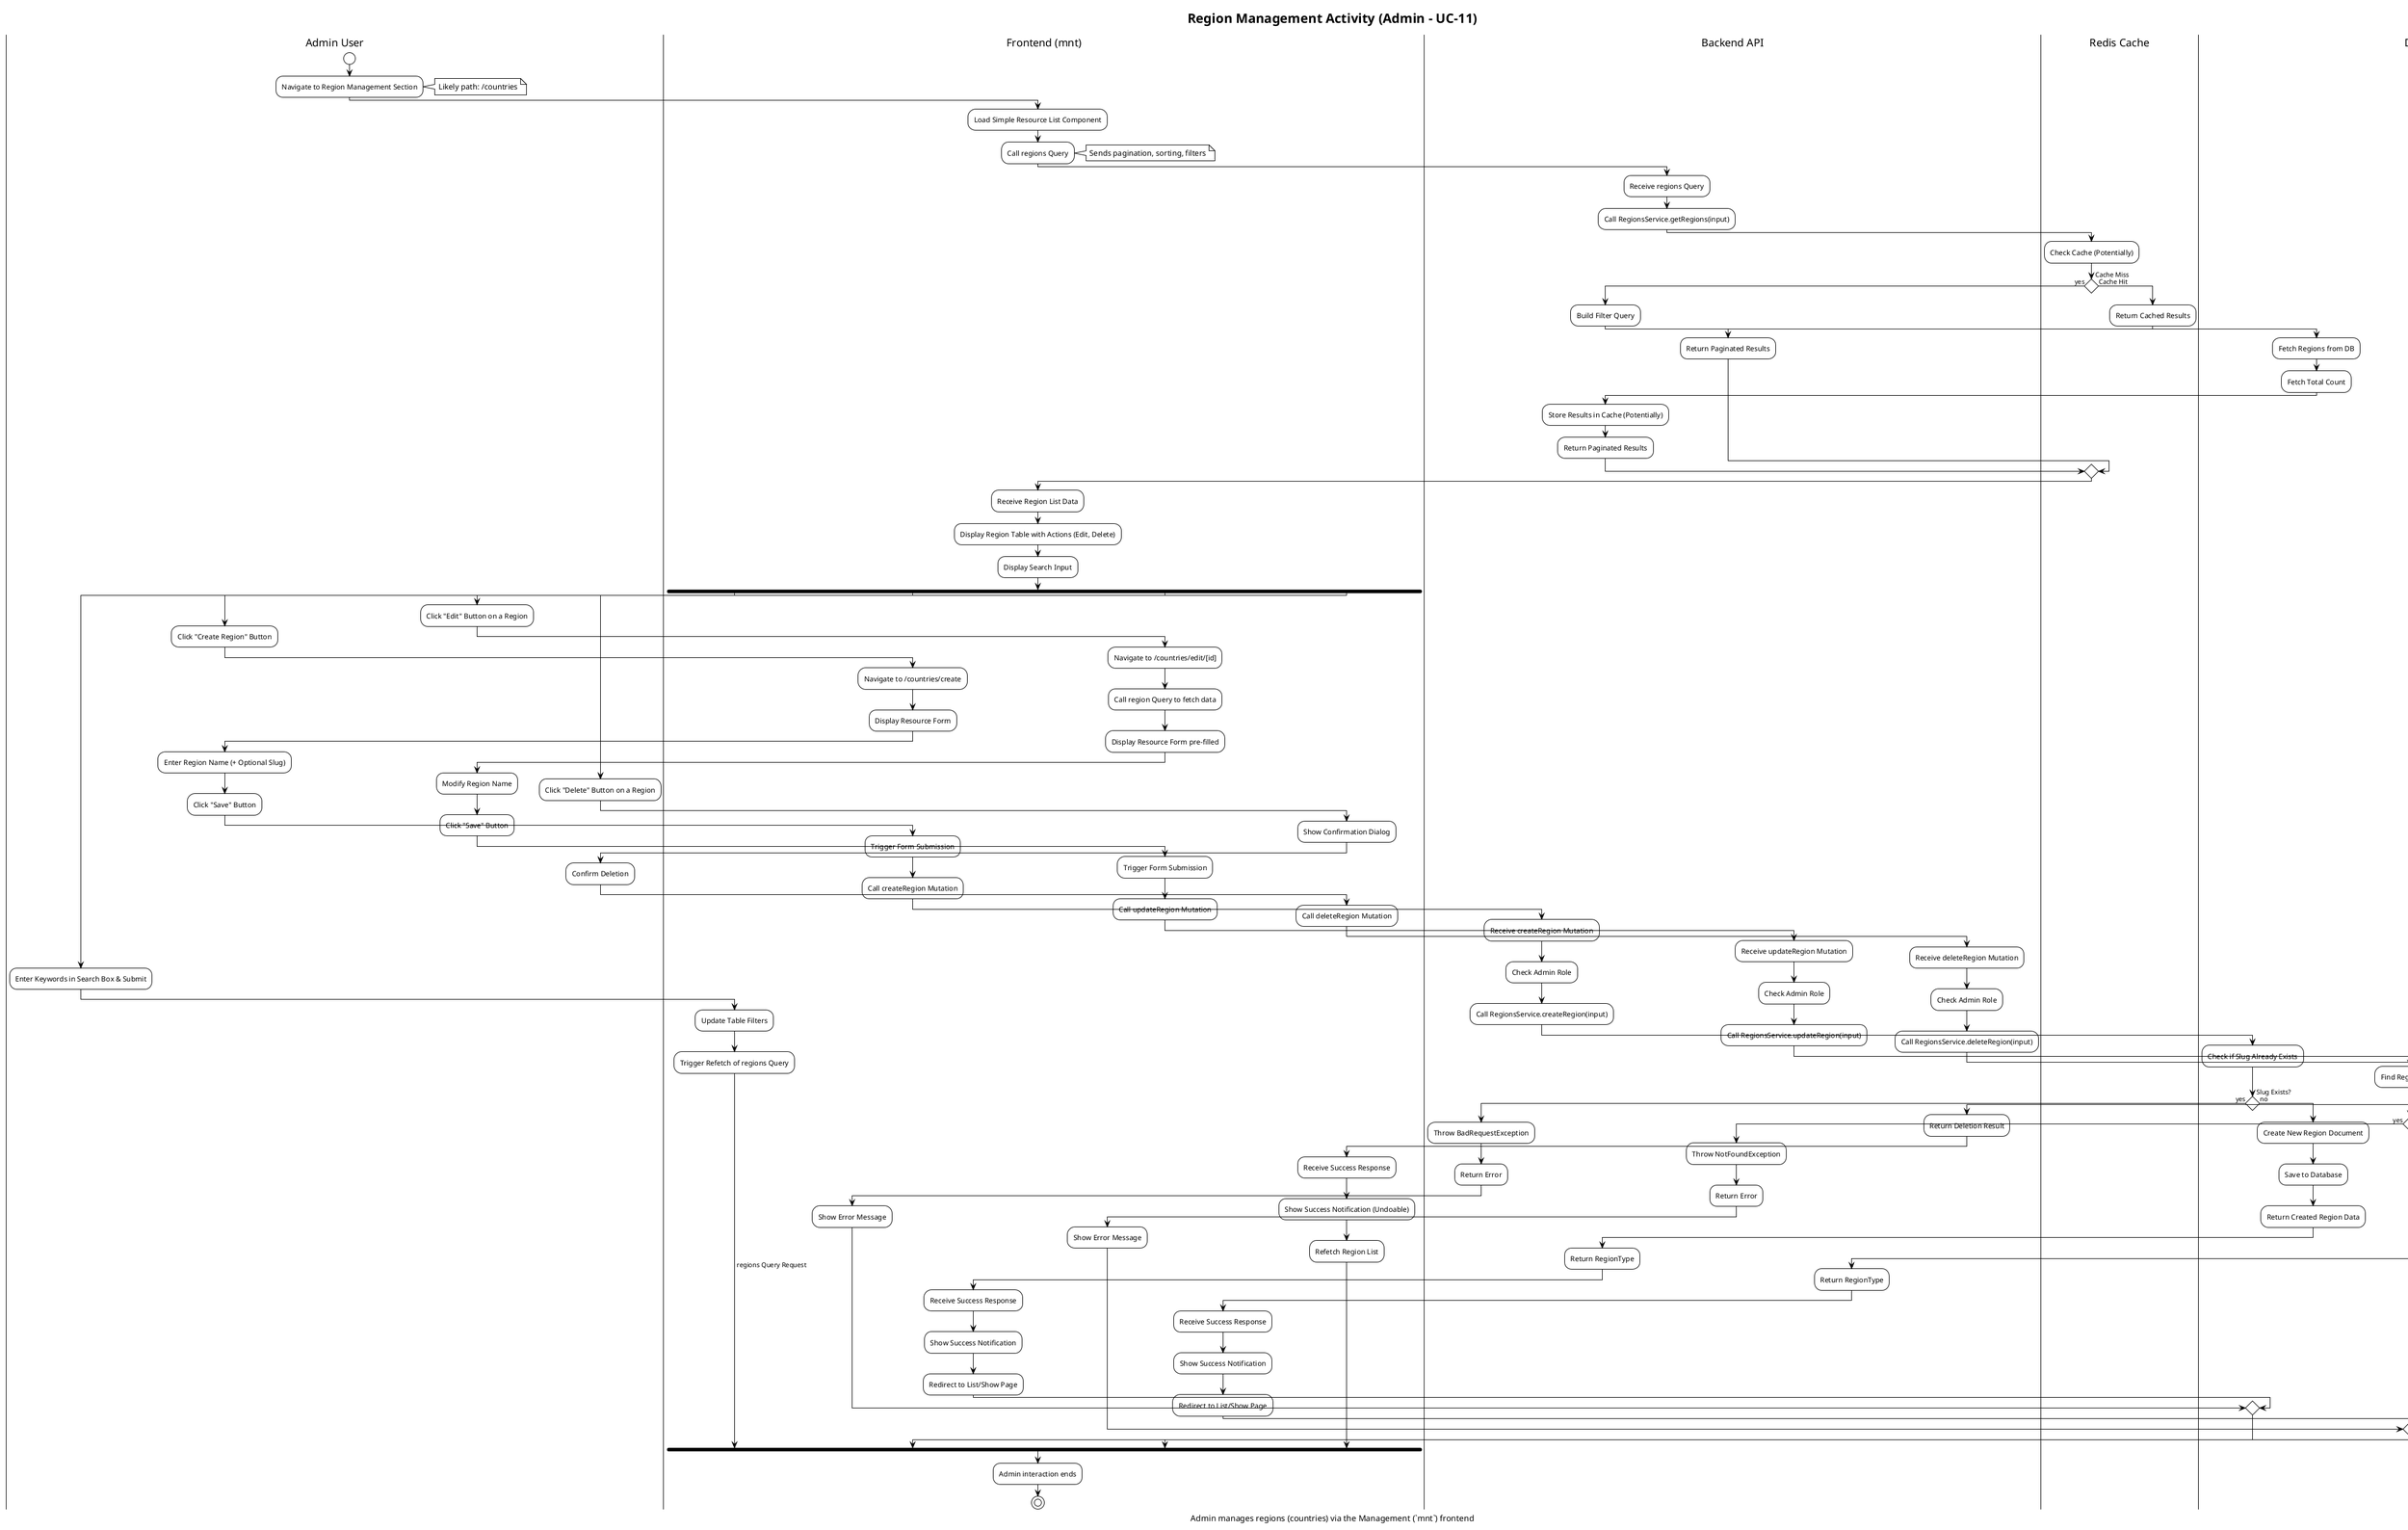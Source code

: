 @startuml UC-11 Region Management Activity Diagram
!theme plain
skinparam ConditionStyle diamond

title Region Management Activity (Admin - UC-11)
caption Admin manages regions (countries) via the Management (`mnt`) frontend

|Admin User|
start
:Navigate to Region Management Section;
note right: Likely path: /countries

|Frontend (mnt)|
:Load Simple Resource List Component;
:Call regions Query;
note right: Sends pagination, sorting, filters

|Backend API|
:Receive regions Query;
:Call RegionsService.getRegions(input);
|Redis Cache|
:Check Cache (Potentially);
if (Cache Miss) then (yes)
  |Backend API|
  :Build Filter Query;
  |Database|
  :Fetch Regions from DB;
  :Fetch Total Count;
  |Backend API|
  :Store Results in Cache (Potentially);
  :Return Paginated Results;
else (Cache Hit)
  |Redis Cache|
  :Return Cached Results;
  |Backend API|
  :Return Paginated Results;
endif

|Frontend (mnt)|
:Receive Region List Data;
:Display Region Table with Actions (Edit, Delete);
:Display Search Input;

fork
  |Admin User|
  :Enter Keywords in Search Box & Submit;
  |Frontend (mnt)|
  :Update Table Filters;
  :Trigger Refetch of regions Query;
  -> regions Query Request;
fork again
  |Admin User|
  :Click "Create Region" Button;
  |Frontend (mnt)|
  :Navigate to /countries/create;
  :Display Resource Form;
  |Admin User|
  :Enter Region Name (+ Optional Slug);
  :Click "Save" Button;
  |Frontend (mnt)|
  :Trigger Form Submission;
  :Call createRegion Mutation;
  |Backend API|
  :Receive createRegion Mutation;
  :Check Admin Role;
  :Call RegionsService.createRegion(input);
  |Database|
  :Check if Slug Already Exists;
  if (Slug Exists?) then (yes)
    |Backend API|
    :Throw BadRequestException;
    :Return Error;
    |Frontend (mnt)|
    :Show Error Message;
  else (no)
    |Database|
    :Create New Region Document;
    :Save to Database;
    :Return Created Region Data;
    |Backend API|
    :Return RegionType;
    |Frontend (mnt)|
    :Receive Success Response;
    :Show Success Notification;
    :Redirect to List/Show Page;
  endif
fork again
  |Admin User|
  :Click "Edit" Button on a Region;
  |Frontend (mnt)|
  :Navigate to /countries/edit/[id];
  :Call region Query to fetch data;
  :Display Resource Form pre-filled;
  |Admin User|
  :Modify Region Name;
  :Click "Save" Button;
  |Frontend (mnt)|
  :Trigger Form Submission;
  :Call updateRegion Mutation;
  |Backend API|
  :Receive updateRegion Mutation;
  :Check Admin Role;
  :Call RegionsService.updateRegion(input);
  |Database|
  :Find Region by ID;
  if (Region Not Found?) then (yes)
    |Backend API|
    :Throw NotFoundException;
    :Return Error;
    |Frontend (mnt)|
    :Show Error Message;
  else (no)
    |Database|
    :Update Region Name Field;
    :Save to Database;
    :Return Updated Region Data;
    |Backend API|
    :Return RegionType;
    |Frontend (mnt)|
    :Receive Success Response;
    :Show Success Notification;
    :Redirect to List/Show Page;
  endif
fork again
  |Admin User|
  :Click "Delete" Button on a Region;
  |Frontend (mnt)|
  :Show Confirmation Dialog;
  |Admin User|
  :Confirm Deletion;
  |Frontend (mnt)|
  :Call deleteRegion Mutation;
  |Backend API|
  :Receive deleteRegion Mutation;
  :Check Admin Role;
  :Call RegionsService.deleteRegion(input);
  |Database|
  :Delete Region from Database by ID;
  |Backend API|
  :Return Deletion Result;
  |Frontend (mnt)|
  :Receive Success Response;
  :Show Success Notification (Undoable);
  :Refetch Region List;
end fork

:Admin interaction ends;
stop

@enduml
